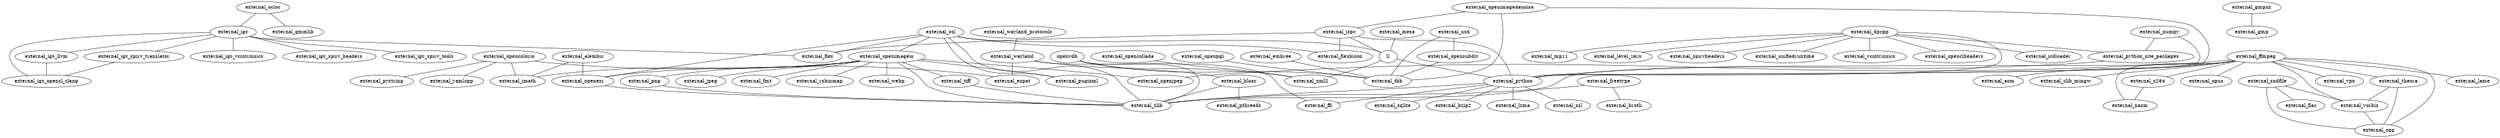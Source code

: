 strict graph {
graph[autosize = false, size = "25.7,8.3!", resolution = 300];
	external_alembic -- external_openexr;
	external_alembic -- external_imath;
	external_blosc -- external_zlib;
	external_blosc -- external_pthreads;
	external_dpcpp -- external_python;
	external_dpcpp -- external_python_site_packages;
	external_dpcpp -- external_vcintrinsics;
	external_dpcpp -- external_openclheaders;
	external_dpcpp -- external_icdloader;
	external_dpcpp -- external_mp11;
	external_dpcpp -- external_level_zero;
	external_dpcpp -- external_spirvheaders;
	external_dpcpp -- external_unifiedruntime;
	external_embree -- external_tbb;
	external_ffmpeg -- external_zlib;
	external_ffmpeg -- external_openjpeg;
	external_ffmpeg -- external_x264;
	external_ffmpeg -- external_opus;
	external_ffmpeg -- external_vpx;
	external_ffmpeg -- external_theora;
	external_ffmpeg -- external_vorbis;
	external_ffmpeg -- external_ogg;
	external_ffmpeg -- external_lame;
	external_ffmpeg -- external_aom;
	external_ffmpeg -- external_zlib_mingw;
	external_ffmpeg -- external_nasm;
	external_freetype -- external_brotli;
	external_freetype -- external_zlib;
	external_gmpxx -- external_gmp;
	external_igc_llvm -- external_igc_opencl_clang;
	external_igc_spirv_translator -- external_igc_opencl_clang;
	external_igc -- external_igc_vcintrinsics;
	external_igc -- external_igc_llvm;
	external_igc -- external_igc_opencl_clang;
	external_igc -- external_igc_vcintrinsics;
	external_igc -- external_igc_spirv_headers;
	external_igc -- external_igc_spirv_tools;
	external_igc -- external_igc_spirv_translator;
	external_igc -- external_flex;
	external_ispc -- ll;
	external_ispc -- external_python;
	external_ispc -- external_flexbison;
	external_ispc -- external_flex;
	ll -- external_xml2;
	ll -- external_python;
	external_mesa -- ll;
	external_numpy -- external_python;
	external_numpy -- external_python_site_packages;
	external_ocloc -- external_igc;
	external_ocloc -- external_gmmlib;
	external_opencollada -- external_xml2;
	external_opencolorio -- external_yamlcpp;
	external_opencolorio -- external_expat;
	external_opencolorio -- external_imath;
	external_opencolorio -- external_pystring;
	external_openexr -- external_zlib;
	external_openimagedenoise -- external_tbb;
	external_openimagedenoise -- external_ispc;
	external_openimagedenoise -- external_python;
	external_openimageio -- external_png;
	external_openimageio -- external_zlib;
	external_openimageio -- external_openexr;
	external_openimageio -- external_imath;
	external_openimageio -- external_jpeg;
	external_openimageio -- external_tiff;
	external_openimageio -- external_pugixml;
	external_openimageio -- external_fmt;
	external_openimageio -- external_robinmap;
	external_openimageio -- external_openjpeg;
	external_openimageio -- external_webp;
	external_openpgl -- external_tbb;
	external_opensubdiv -- external_tbb;
	openvdb -- external_tbb;
	openvdb -- external_zlib;
	openvdb -- external_blosc;
	external_osl -- ll;
	external_osl -- external_openexr;
	external_osl -- external_zlib;
	external_osl -- external_openimageio;
	external_osl -- external_pugixml;
	external_osl -- external_flexbison;
	external_osl -- external_flex;
	external_png -- external_zlib;
	external_python -- external_bzip2;
	external_python -- external_ffi;
	external_python -- external_lzma;
	external_python -- external_ssl;
	external_python -- external_sqlite;
	external_python -- external_zlib;
	external_python_site_packages -- external_python;
	external_sndfile -- external_ogg;
	external_sndfile -- external_vorbis;
	external_sndfile -- external_flac;
	external_theora -- external_vorbis;
	external_theora -- external_ogg;
	external_tiff -- external_zlib;
	external_usd -- external_tbb;
	external_usd -- external_opensubdiv;
	external_vorbis -- external_ogg;
	external_wayland -- external_expat;
	external_wayland -- external_xml2;
	external_wayland -- external_ffi;
	external_wayland_protocols -- external_wayland;
	external_x264 -- external_nasm;
}
